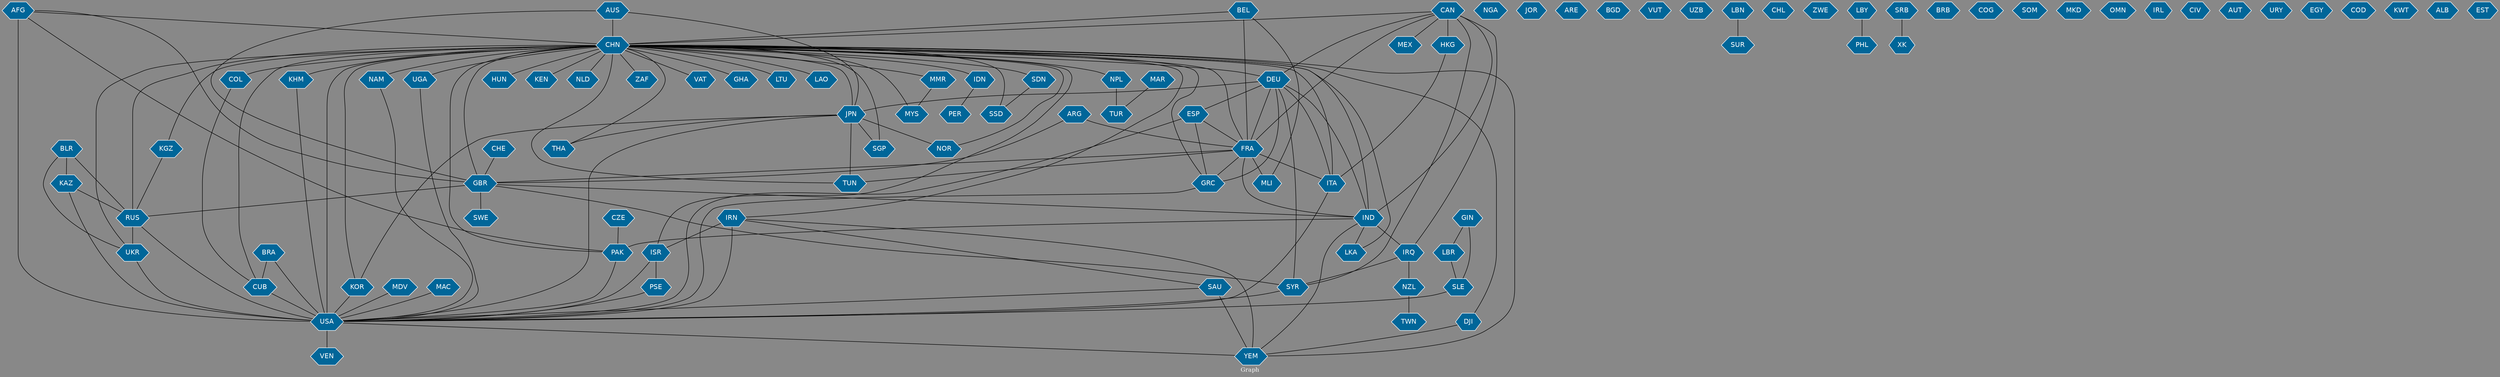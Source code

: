 // Countries together in item graph
graph {
	graph [bgcolor="#888888" fontcolor=white fontsize=12 label="Graph" outputorder=edgesfirst overlap=prism]
	node [color=white fillcolor="#006699" fontcolor=white fontname=Helvetica shape=hexagon style=filled]
	edge [arrowhead=open color=black fontcolor=white fontname=Courier fontsize=12]
		USA [label=USA]
		AUS [label=AUS]
		JPN [label=JPN]
		GRC [label=GRC]
		CHN [label=CHN]
		THA [label=THA]
		GBR [label=GBR]
		DEU [label=DEU]
		ITA [label=ITA]
		FRA [label=FRA]
		ISR [label=ISR]
		NGA [label=NGA]
		LKA [label=LKA]
		MYS [label=MYS]
		RUS [label=RUS]
		UKR [label=UKR]
		JOR [label=JOR]
		MMR [label=MMR]
		ARE [label=ARE]
		CAN [label=CAN]
		MEX [label=MEX]
		BRA [label=BRA]
		BGD [label=BGD]
		SYR [label=SYR]
		VUT [label=VUT]
		ARG [label=ARG]
		HUN [label=HUN]
		SGP [label=SGP]
		TUN [label=TUN]
		KEN [label=KEN]
		SLE [label=SLE]
		IRQ [label=IRQ]
		ESP [label=ESP]
		CHE [label=CHE]
		YEM [label=YEM]
		IND [label=IND]
		CUB [label=CUB]
		IDN [label=IDN]
		KHM [label=KHM]
		UZB [label=UZB]
		MLI [label=MLI]
		KGZ [label=KGZ]
		TUR [label=TUR]
		MAR [label=MAR]
		VEN [label=VEN]
		SAU [label=SAU]
		IRN [label=IRN]
		AFG [label=AFG]
		PSE [label=PSE]
		SUR [label=SUR]
		LBN [label=LBN]
		NLD [label=NLD]
		SWE [label=SWE]
		SDN [label=SDN]
		CHL [label=CHL]
		ZWE [label=ZWE]
		KOR [label=KOR]
		LBY [label=LBY]
		PHL [label=PHL]
		SRB [label=SRB]
		XK [label=XK]
		BRB [label=BRB]
		PAK [label=PAK]
		ZAF [label=ZAF]
		NPL [label=NPL]
		HKG [label=HKG]
		KAZ [label=KAZ]
		COG [label=COG]
		LBR [label=LBR]
		NOR [label=NOR]
		VAT [label=VAT]
		NZL [label=NZL]
		SSD [label=SSD]
		SOM [label=SOM]
		CZE [label=CZE]
		NAM [label=NAM]
		MKD [label=MKD]
		GIN [label=GIN]
		PER [label=PER]
		OMN [label=OMN]
		GHA [label=GHA]
		IRL [label=IRL]
		CIV [label=CIV]
		AUT [label=AUT]
		URY [label=URY]
		EGY [label=EGY]
		DJI [label=DJI]
		COL [label=COL]
		UGA [label=UGA]
		MDV [label=MDV]
		COD [label=COD]
		LTU [label=LTU]
		TWN [label=TWN]
		LAO [label=LAO]
		KWT [label=KWT]
		BLR [label=BLR]
		ALB [label=ALB]
		EST [label=EST]
		MAC [label=MAC]
		BEL [label=BEL]
			UGA -- USA [weight=1]
			BRA -- CUB [weight=2]
			CHN -- NPL [weight=3]
			DEU -- JPN [weight=5]
			SAU -- YEM [weight=6]
			JPN -- TUN [weight=2]
			CHN -- VAT [weight=1]
			SLE -- USA [weight=1]
			MAC -- USA [weight=1]
			AFG -- GBR [weight=1]
			CAN -- IND [weight=1]
			FRA -- IND [weight=1]
			AFG -- USA [weight=10]
			BRA -- USA [weight=1]
			CHN -- DEU [weight=5]
			AUS -- JPN [weight=2]
			IRN -- ISR [weight=8]
			CHN -- UGA [weight=2]
			CAN -- SYR [weight=1]
			CHN -- ISR [weight=1]
			CHN -- ZAF [weight=1]
			SDN -- SSD [weight=1]
			USA -- YEM [weight=5]
			CHN -- HUN [weight=2]
			MAR -- TUR [weight=1]
			FRA -- MLI [weight=1]
			ARG -- FRA [weight=1]
			DEU -- SYR [weight=1]
			CHN -- SDN [weight=1]
			CHN -- GRC [weight=2]
			LBN -- SUR [weight=1]
			BEL -- MLI [weight=1]
			JPN -- USA [weight=7]
			COL -- CUB [weight=1]
			KOR -- USA [weight=6]
			CHN -- USA [weight=41]
			JPN -- THA [weight=1]
			CHN -- NAM [weight=2]
			CHN -- GBR [weight=14]
			CAN -- DEU [weight=1]
			CHN -- COL [weight=2]
			CHN -- IDN [weight=2]
			DEU -- IND [weight=2]
			BLR -- RUS [weight=2]
			DEU -- ITA [weight=2]
			CHN -- IND [weight=2]
			CHE -- GBR [weight=1]
			DEU -- ESP [weight=1]
			CHN -- GHA [weight=1]
			KHM -- USA [weight=1]
			CAN -- CHN [weight=1]
			BLR -- UKR [weight=1]
			GBR -- IND [weight=1]
			KAZ -- USA [weight=1]
			CHN -- JPN [weight=20]
			GIN -- SLE [weight=2]
			MMR -- MYS [weight=1]
			CHN -- DJI [weight=2]
			UKR -- USA [weight=1]
			PSE -- USA [weight=3]
			IRQ -- SYR [weight=1]
			IRQ -- NZL [weight=1]
			CHN -- LAO [weight=1]
			HKG -- ITA [weight=2]
			ISR -- USA [weight=15]
			DEU -- GRC [weight=6]
			BEL -- CHN [weight=1]
			GBR -- RUS [weight=1]
			FRA -- GRC [weight=1]
			ISR -- PSE [weight=3]
			IRN -- YEM [weight=2]
			NAM -- USA [weight=1]
			CHN -- CUB [weight=1]
			KGZ -- RUS [weight=1]
			GBR -- SYR [weight=2]
			AUS -- GBR [weight=1]
			DEU -- FRA [weight=12]
			CHN -- THA [weight=4]
			IND -- PAK [weight=1]
			FRA -- GBR [weight=1]
			PAK -- USA [weight=1]
			FRA -- ITA [weight=2]
			CHN -- KEN [weight=3]
			CHN -- LKA [weight=4]
			CHN -- KHM [weight=3]
			IDN -- PER [weight=1]
			ESP -- FRA [weight=1]
			GBR -- SWE [weight=1]
			IND -- LKA [weight=1]
			CHN -- MMR [weight=9]
			CHN -- ITA [weight=3]
			CHN -- SGP [weight=4]
			CHN -- KGZ [weight=1]
			CHN -- SSD [weight=1]
			CAN -- FRA [weight=1]
			CHN -- UKR [weight=1]
			CAN -- HKG [weight=3]
			CAN -- IRQ [weight=1]
			ITA -- USA [weight=2]
			CHN -- MYS [weight=1]
			IRN -- USA [weight=12]
			GRC -- USA [weight=1]
			MDV -- USA [weight=1]
			IRN -- SAU [weight=1]
			ESP -- USA [weight=1]
			CHN -- NOR [weight=1]
			DJI -- YEM [weight=2]
			CHN -- KOR [weight=3]
			GIN -- LBR [weight=1]
			CHN -- TUN [weight=1]
			ESP -- GRC [weight=2]
			SYR -- USA [weight=2]
			LBY -- PHL [weight=3]
			AFG -- CHN [weight=1]
			KAZ -- RUS [weight=2]
			CHN -- NLD [weight=1]
			CHN -- IRN [weight=3]
			NZL -- TWN [weight=1]
			BLR -- KAZ [weight=1]
			JPN -- KOR [weight=2]
			ARG -- GBR [weight=1]
			JPN -- NOR [weight=1]
			FRA -- TUN [weight=1]
			CHN -- FRA [weight=4]
			IND -- IRQ [weight=1]
			CHN -- RUS [weight=8]
			RUS -- USA [weight=4]
			CAN -- MEX [weight=2]
			IND -- YEM [weight=1]
			CZE -- PAK [weight=1]
			USA -- VEN [weight=8]
			CUB -- USA [weight=7]
			CHN -- LTU [weight=1]
			JPN -- SGP [weight=1]
			SRB -- XK [weight=1]
			LBR -- SLE [weight=1]
			RUS -- UKR [weight=11]
			CHN -- YEM [weight=6]
			AUS -- CHN [weight=8]
			CHN -- PAK [weight=1]
			BEL -- FRA [weight=1]
			AFG -- PAK [weight=1]
			NPL -- TUR [weight=1]
			SAU -- USA [weight=1]
}